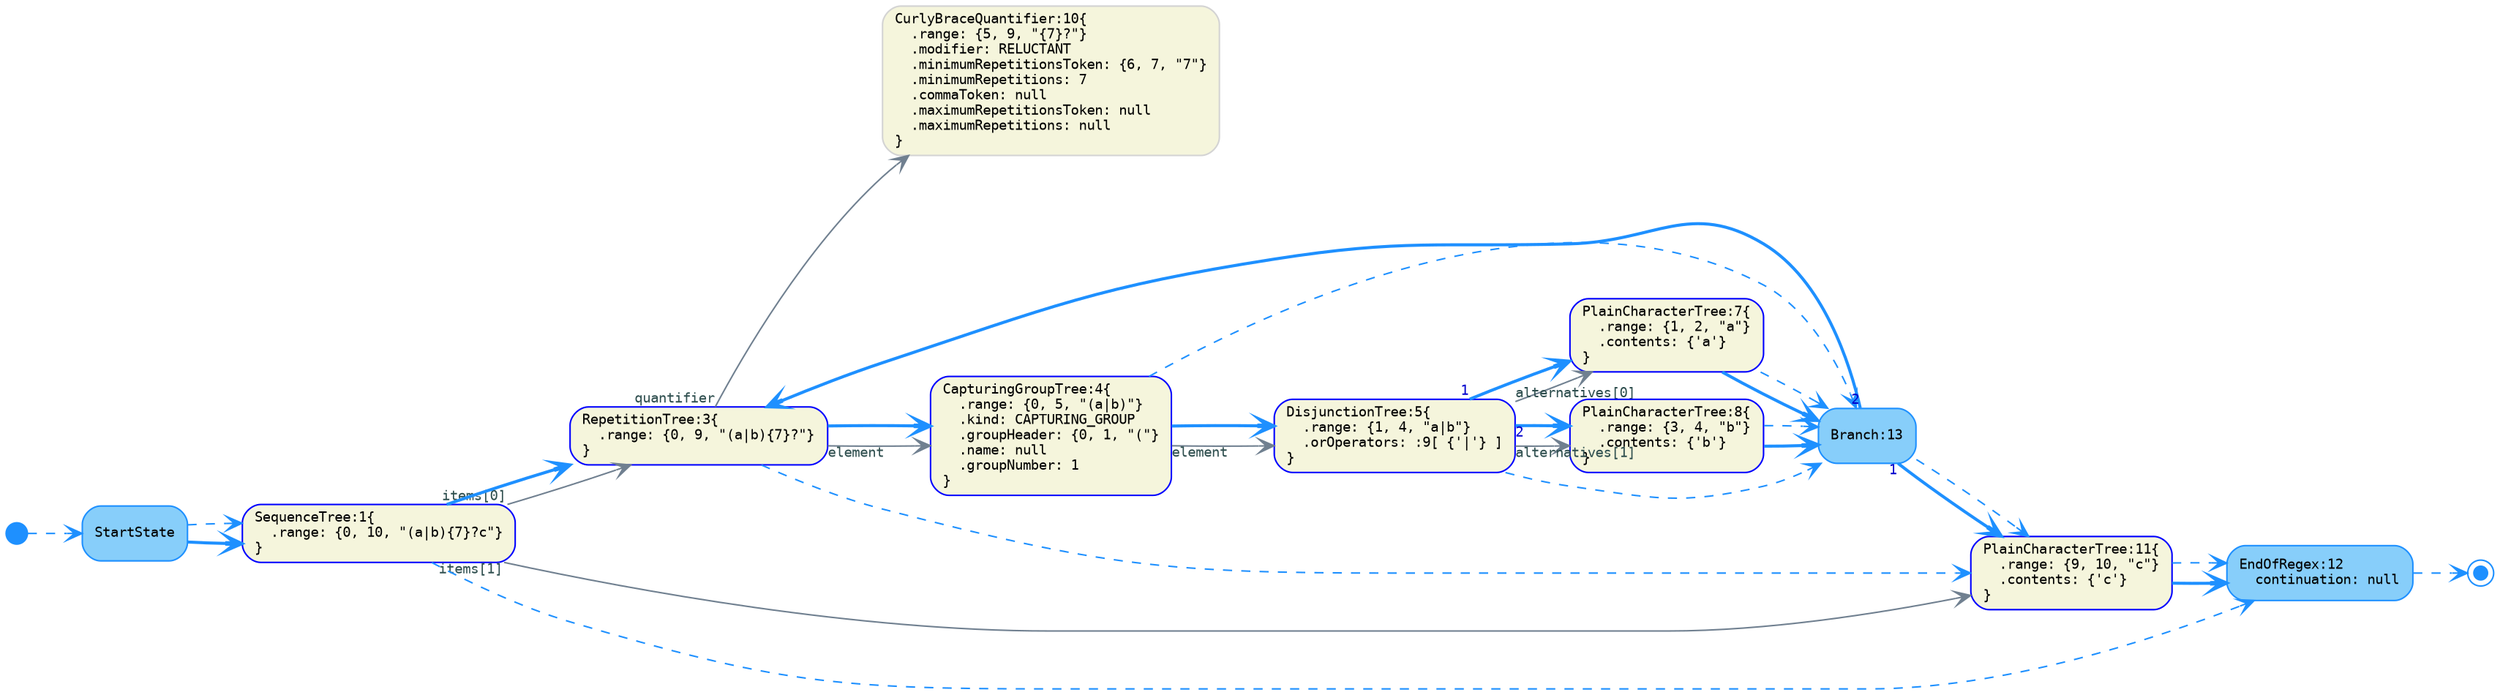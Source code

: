 digraph G {
  rankdir=LR;
  graph [fontname="Monospace", fontsize="11"]

  // tree-and-state nodes
  node [fontname="Monospace", fontsize= "9", shape="box", style="rounded,filled", color="Blue", fillcolor="Beige", fixedsize="false", width="0.75"]
  1[ label="SequenceTree:1\{\l  .range: \{0, 10, \"(a|b)\{7\}?c\"\}\l\}\l" ]
  3[ label="RepetitionTree:3\{\l  .range: \{0, 9, \"(a|b)\{7\}?\"\}\l\}\l" ]
  4[ label="CapturingGroupTree:4\{\l  .range: \{0, 5, \"(a|b)\"\}\l  .kind: CAPTURING_GROUP\l  .groupHeader: \{0, 1, \"(\"\}\l  .name: null\l  .groupNumber: 1\l\}\l" ]
  5[ label="DisjunctionTree:5\{\l  .range: \{1, 4, \"a|b\"\}\l  .orOperators: :9[ \{'|'\} ]\l\}\l" ]
  7[ label="PlainCharacterTree:7\{\l  .range: \{1, 2, \"a\"\}\l  .contents: \{'a'\}\l\}\l" ]
  8[ label="PlainCharacterTree:8\{\l  .range: \{3, 4, \"b\"\}\l  .contents: \{'b'\}\l\}\l" ]
  11[ label="PlainCharacterTree:11\{\l  .range: \{9, 10, \"c\"\}\l  .contents: \{'c'\}\l\}\l" ]

  // default nodes
  node [fontname="Monospace", fontsize= "9", shape="box", style="rounded,filled", color="LightGray", fillcolor="Beige", fixedsize="false", width="0.75"]
  10[ label="CurlyBraceQuantifier:10\{\l  .range: \{5, 9, \"\{7\}?\"\}\l  .modifier: RELUCTANT\l  .minimumRepetitionsToken: \{6, 7, \"7\"\}\l  .minimumRepetitions: 7\l  .commaToken: null\l  .maximumRepetitionsToken: null\l  .maximumRepetitions: null\l\}\l" ]

  // state nodes
  node [fontname="Monospace", fontsize= "9", shape="box", style="rounded,filled", color="DodgerBlue", fillcolor="LightSkyBlue", fixedsize="false", width="0.75"]
  13[ label="Branch:13\l" ]
  12[ label="EndOfRegex:12\l  continuation: null\l" ]
  StartState[ label="StartState\l" ]

  // end nodes
  node [fontname="Monospace", fontsize= "9", shape="doublecircle", style="rounded,filled", color="DodgerBlue", fillcolor="DodgerBlue", fixedsize="true", width="0.12"]
  end[ label="\l" ]

  // start nodes
  node [fontname="Monospace", fontsize= "9", shape="circle", style="rounded,filled", color="DodgerBlue", fillcolor="DodgerBlue", fixedsize="true", width="0.20"]
  start[ label="\l" ]

  // default edges
  edge [fontname="Monospace", fontsize="9", style="solid", color="SlateGray", fontcolor="DarkSlateGray", arrowhead="vee", arrowtail="none", dir="both"]
  5 -> 7 [ label="",  taillabel="alternatives[0]" ]
  5 -> 8 [ label="",  taillabel="alternatives[1]" ]
  4 -> 5 [ label="",  taillabel="element" ]
  3 -> 4 [ label="",  taillabel="element" ]
  3 -> 10 [ label="",  taillabel="quantifier" ]
  1 -> 3 [ label="",  taillabel="items[0]" ]
  1 -> 11 [ label="",  taillabel="items[1]" ]

  // successor edges
  edge [fontname="Monospace", fontsize="9", style="bold", color="DodgerBlue", fontcolor="MediumBlue", arrowhead="vee", arrowtail="none", dir="both"]
  11 -> 12 [ label="",  taillabel="" ]
  1 -> 3 [ label="",  taillabel="" ]
  13 -> 11 [ label="",  taillabel="1" ]
  13 -> 3 [ label="",  taillabel="2" ]
  3 -> 4 [ label="",  taillabel="" ]
  4 -> 5 [ label="",  taillabel="" ]
  5 -> 7 [ label="",  taillabel="1" ]
  5 -> 8 [ label="",  taillabel="2" ]
  7 -> 13 [ label="",  taillabel="" ]
  8 -> 13 [ label="",  taillabel="" ]
  StartState -> 1 [ label="",  taillabel="" ]

  // continuation edges
  edge [fontname="Monospace", fontsize="9", style="dashed", color="DodgerBlue", fontcolor="MediumBlue", arrowhead="vee", arrowtail="none", dir="both"]
  11 -> 12 [ label="",  taillabel="" ]
  1 -> 12 [ label="",  taillabel="" ]
  13 -> 11 [ label="",  taillabel="" ]
  3 -> 11 [ label="",  taillabel="" ]
  4 -> 13 [ label="",  taillabel="" ]
  5 -> 13 [ label="",  taillabel="" ]
  7 -> 13 [ label="",  taillabel="" ]
  8 -> 13 [ label="",  taillabel="" ]
  12 -> end [ label="",  taillabel="" ]
  StartState -> 1 [ label="",  taillabel="" ]
  start -> StartState [ label="",  taillabel="" ]
}
